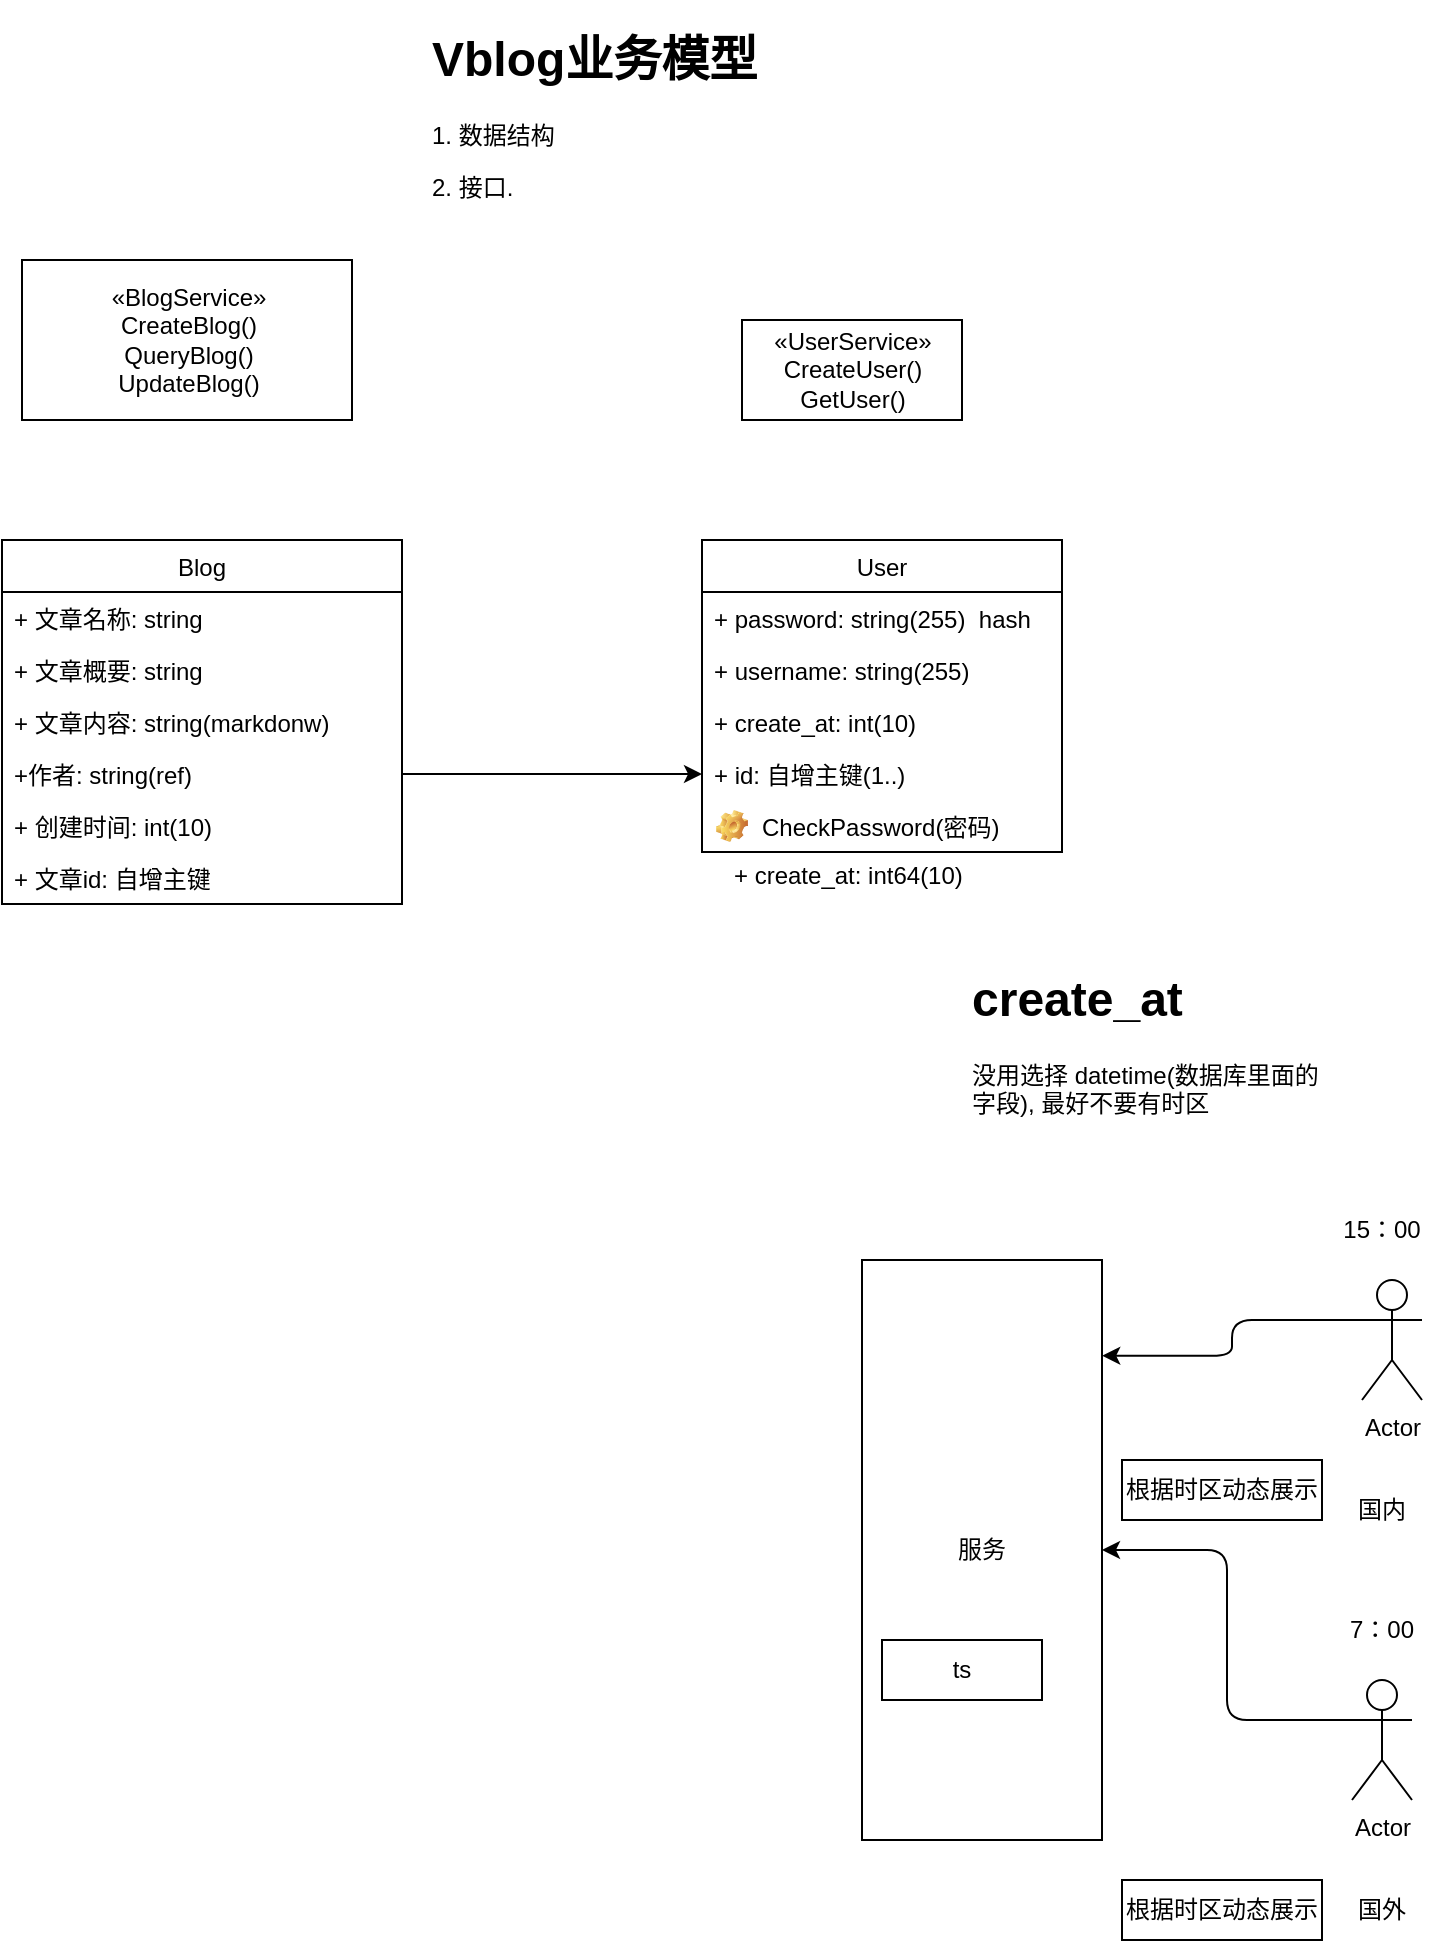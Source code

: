 <mxfile>
    <diagram id="RPbyJAXEiqoPWCflGbIy" name="第 1 页">
        <mxGraphModel dx="1070" dy="534" grid="1" gridSize="10" guides="1" tooltips="1" connect="1" arrows="1" fold="1" page="1" pageScale="1" pageWidth="827" pageHeight="1169" math="0" shadow="0">
            <root>
                <mxCell id="0"/>
                <mxCell id="1" parent="0"/>
                <mxCell id="2" value="User" style="swimlane;fontStyle=0;childLayout=stackLayout;horizontal=1;startSize=26;fillColor=none;horizontalStack=0;resizeParent=1;resizeParentMax=0;resizeLast=0;collapsible=1;marginBottom=0;" parent="1" vertex="1">
                    <mxGeometry x="440" y="270" width="180" height="156" as="geometry">
                        <mxRectangle x="250" y="260" width="70" height="30" as="alternateBounds"/>
                    </mxGeometry>
                </mxCell>
                <mxCell id="4" value="+ password: string(255)  hash" style="text;strokeColor=none;fillColor=none;align=left;verticalAlign=top;spacingLeft=4;spacingRight=4;overflow=hidden;rotatable=0;points=[[0,0.5],[1,0.5]];portConstraint=eastwest;" parent="2" vertex="1">
                    <mxGeometry y="26" width="180" height="26" as="geometry"/>
                </mxCell>
                <mxCell id="3" value="+ username: string(255)" style="text;strokeColor=none;fillColor=none;align=left;verticalAlign=top;spacingLeft=4;spacingRight=4;overflow=hidden;rotatable=0;points=[[0,0.5],[1,0.5]];portConstraint=eastwest;" parent="2" vertex="1">
                    <mxGeometry y="52" width="180" height="26" as="geometry"/>
                </mxCell>
                <mxCell id="5" value="+ create_at: int(10)" style="text;strokeColor=none;fillColor=none;align=left;verticalAlign=top;spacingLeft=4;spacingRight=4;overflow=hidden;rotatable=0;points=[[0,0.5],[1,0.5]];portConstraint=eastwest;" parent="2" vertex="1">
                    <mxGeometry y="78" width="180" height="26" as="geometry"/>
                </mxCell>
                <mxCell id="23" value="+ id: 自增主键(1..)" style="text;strokeColor=none;fillColor=none;align=left;verticalAlign=top;spacingLeft=4;spacingRight=4;overflow=hidden;rotatable=0;points=[[0,0.5],[1,0.5]];portConstraint=eastwest;" parent="2" vertex="1">
                    <mxGeometry y="104" width="180" height="26" as="geometry"/>
                </mxCell>
                <mxCell id="27" value="CheckPassword(密码)" style="label;fontStyle=0;strokeColor=none;fillColor=none;align=left;verticalAlign=top;overflow=hidden;spacingLeft=28;spacingRight=4;rotatable=0;points=[[0,0.5],[1,0.5]];portConstraint=eastwest;imageWidth=16;imageHeight=16;image=img/clipart/Gear_128x128.png" parent="2" vertex="1">
                    <mxGeometry y="130" width="180" height="26" as="geometry"/>
                </mxCell>
                <mxCell id="7" value="&lt;h1&gt;create_at&lt;/h1&gt;&lt;p&gt;没用选择 datetime(数据库里面的字段), 最好不要有时区&lt;/p&gt;" style="text;html=1;strokeColor=none;fillColor=none;spacing=5;spacingTop=-20;whiteSpace=wrap;overflow=hidden;rounded=0;" parent="1" vertex="1">
                    <mxGeometry x="570" y="480" width="190" height="120" as="geometry"/>
                </mxCell>
                <mxCell id="11" style="edgeStyle=orthogonalEdgeStyle;html=1;exitX=0;exitY=0.333;exitDx=0;exitDy=0;exitPerimeter=0;entryX=1.001;entryY=0.165;entryDx=0;entryDy=0;entryPerimeter=0;" parent="1" source="8" target="9" edge="1">
                    <mxGeometry relative="1" as="geometry"/>
                </mxCell>
                <mxCell id="8" value="Actor" style="shape=umlActor;verticalLabelPosition=bottom;verticalAlign=top;html=1;outlineConnect=0;" parent="1" vertex="1">
                    <mxGeometry x="770" y="640" width="30" height="60" as="geometry"/>
                </mxCell>
                <mxCell id="9" value="服务" style="rounded=0;whiteSpace=wrap;html=1;" parent="1" vertex="1">
                    <mxGeometry x="520" y="630" width="120" height="290" as="geometry"/>
                </mxCell>
                <mxCell id="10" value="国内" style="text;html=1;strokeColor=none;fillColor=none;align=center;verticalAlign=middle;whiteSpace=wrap;rounded=0;" parent="1" vertex="1">
                    <mxGeometry x="750" y="740" width="60" height="30" as="geometry"/>
                </mxCell>
                <mxCell id="12" value="15：00" style="text;html=1;strokeColor=none;fillColor=none;align=center;verticalAlign=middle;whiteSpace=wrap;rounded=0;" parent="1" vertex="1">
                    <mxGeometry x="750" y="600" width="60" height="30" as="geometry"/>
                </mxCell>
                <mxCell id="16" style="edgeStyle=orthogonalEdgeStyle;html=1;exitX=0;exitY=0.333;exitDx=0;exitDy=0;exitPerimeter=0;" parent="1" source="13" target="9" edge="1">
                    <mxGeometry relative="1" as="geometry"/>
                </mxCell>
                <mxCell id="13" value="Actor" style="shape=umlActor;verticalLabelPosition=bottom;verticalAlign=top;html=1;outlineConnect=0;" parent="1" vertex="1">
                    <mxGeometry x="765" y="840" width="30" height="60" as="geometry"/>
                </mxCell>
                <mxCell id="15" value="国外" style="text;html=1;strokeColor=none;fillColor=none;align=center;verticalAlign=middle;whiteSpace=wrap;rounded=0;" parent="1" vertex="1">
                    <mxGeometry x="750" y="940" width="60" height="30" as="geometry"/>
                </mxCell>
                <mxCell id="17" value="7：00" style="text;html=1;strokeColor=none;fillColor=none;align=center;verticalAlign=middle;whiteSpace=wrap;rounded=0;" parent="1" vertex="1">
                    <mxGeometry x="750" y="800" width="60" height="30" as="geometry"/>
                </mxCell>
                <mxCell id="18" value="ts" style="rounded=0;whiteSpace=wrap;html=1;" parent="1" vertex="1">
                    <mxGeometry x="530" y="820" width="80" height="30" as="geometry"/>
                </mxCell>
                <mxCell id="19" value="根据时区动态展示" style="rounded=0;whiteSpace=wrap;html=1;" parent="1" vertex="1">
                    <mxGeometry x="650" y="730" width="100" height="30" as="geometry"/>
                </mxCell>
                <mxCell id="20" value="根据时区动态展示" style="rounded=0;whiteSpace=wrap;html=1;" parent="1" vertex="1">
                    <mxGeometry x="650" y="940" width="100" height="30" as="geometry"/>
                </mxCell>
                <mxCell id="22" value="+ create_at: int64(10)" style="text;strokeColor=none;fillColor=none;align=left;verticalAlign=top;spacingLeft=4;spacingRight=4;overflow=hidden;rotatable=0;points=[[0,0.5],[1,0.5]];portConstraint=eastwest;" parent="1" vertex="1">
                    <mxGeometry x="450" y="424" width="180" height="26" as="geometry"/>
                </mxCell>
                <mxCell id="25" value="«UserService»&lt;br&gt;CreateUser()&lt;br&gt;GetUser()" style="html=1;" parent="1" vertex="1">
                    <mxGeometry x="460" y="160" width="110" height="50" as="geometry"/>
                </mxCell>
                <mxCell id="32" value="Blog" style="swimlane;fontStyle=0;childLayout=stackLayout;horizontal=1;startSize=26;fillColor=none;horizontalStack=0;resizeParent=1;resizeParentMax=0;resizeLast=0;collapsible=1;marginBottom=0;" parent="1" vertex="1">
                    <mxGeometry x="90" y="270" width="200" height="182" as="geometry"/>
                </mxCell>
                <mxCell id="33" value="+ 文章名称: string" style="text;strokeColor=none;fillColor=none;align=left;verticalAlign=top;spacingLeft=4;spacingRight=4;overflow=hidden;rotatable=0;points=[[0,0.5],[1,0.5]];portConstraint=eastwest;" parent="32" vertex="1">
                    <mxGeometry y="26" width="200" height="26" as="geometry"/>
                </mxCell>
                <mxCell id="34" value="+ 文章概要: string" style="text;strokeColor=none;fillColor=none;align=left;verticalAlign=top;spacingLeft=4;spacingRight=4;overflow=hidden;rotatable=0;points=[[0,0.5],[1,0.5]];portConstraint=eastwest;" parent="32" vertex="1">
                    <mxGeometry y="52" width="200" height="26" as="geometry"/>
                </mxCell>
                <mxCell id="35" value="+ 文章内容: string(markdonw)" style="text;strokeColor=none;fillColor=none;align=left;verticalAlign=top;spacingLeft=4;spacingRight=4;overflow=hidden;rotatable=0;points=[[0,0.5],[1,0.5]];portConstraint=eastwest;" parent="32" vertex="1">
                    <mxGeometry y="78" width="200" height="26" as="geometry"/>
                </mxCell>
                <mxCell id="36" value="+作者: string(ref)" style="text;strokeColor=none;fillColor=none;align=left;verticalAlign=top;spacingLeft=4;spacingRight=4;overflow=hidden;rotatable=0;points=[[0,0.5],[1,0.5]];portConstraint=eastwest;" parent="32" vertex="1">
                    <mxGeometry y="104" width="200" height="26" as="geometry"/>
                </mxCell>
                <mxCell id="39" value="+ 创建时间: int(10)" style="text;strokeColor=none;fillColor=none;align=left;verticalAlign=top;spacingLeft=4;spacingRight=4;overflow=hidden;rotatable=0;points=[[0,0.5],[1,0.5]];portConstraint=eastwest;" parent="32" vertex="1">
                    <mxGeometry y="130" width="200" height="26" as="geometry"/>
                </mxCell>
                <mxCell id="40" value="+ 文章id: 自增主键" style="text;strokeColor=none;fillColor=none;align=left;verticalAlign=top;spacingLeft=4;spacingRight=4;overflow=hidden;rotatable=0;points=[[0,0.5],[1,0.5]];portConstraint=eastwest;" parent="32" vertex="1">
                    <mxGeometry y="156" width="200" height="26" as="geometry"/>
                </mxCell>
                <mxCell id="37" style="edgeStyle=orthogonalEdgeStyle;html=1;exitX=1;exitY=0.5;exitDx=0;exitDy=0;entryX=0;entryY=0.5;entryDx=0;entryDy=0;" parent="1" source="36" target="23" edge="1">
                    <mxGeometry relative="1" as="geometry"/>
                </mxCell>
                <mxCell id="41" value="«BlogService»&lt;br&gt;CreateBlog()&lt;br&gt;QueryBlog()&lt;br&gt;UpdateBlog()" style="html=1;" parent="1" vertex="1">
                    <mxGeometry x="100" y="130" width="165" height="80" as="geometry"/>
                </mxCell>
                <mxCell id="43" value="&lt;h1&gt;Vblog业务模型&lt;/h1&gt;&lt;p&gt;1. 数据结构&lt;/p&gt;&lt;p&gt;2. 接口.&lt;/p&gt;" style="text;html=1;strokeColor=none;fillColor=none;spacing=5;spacingTop=-20;whiteSpace=wrap;overflow=hidden;rounded=0;" parent="1" vertex="1">
                    <mxGeometry x="300" y="10" width="190" height="120" as="geometry"/>
                </mxCell>
            </root>
        </mxGraphModel>
    </diagram>
</mxfile>